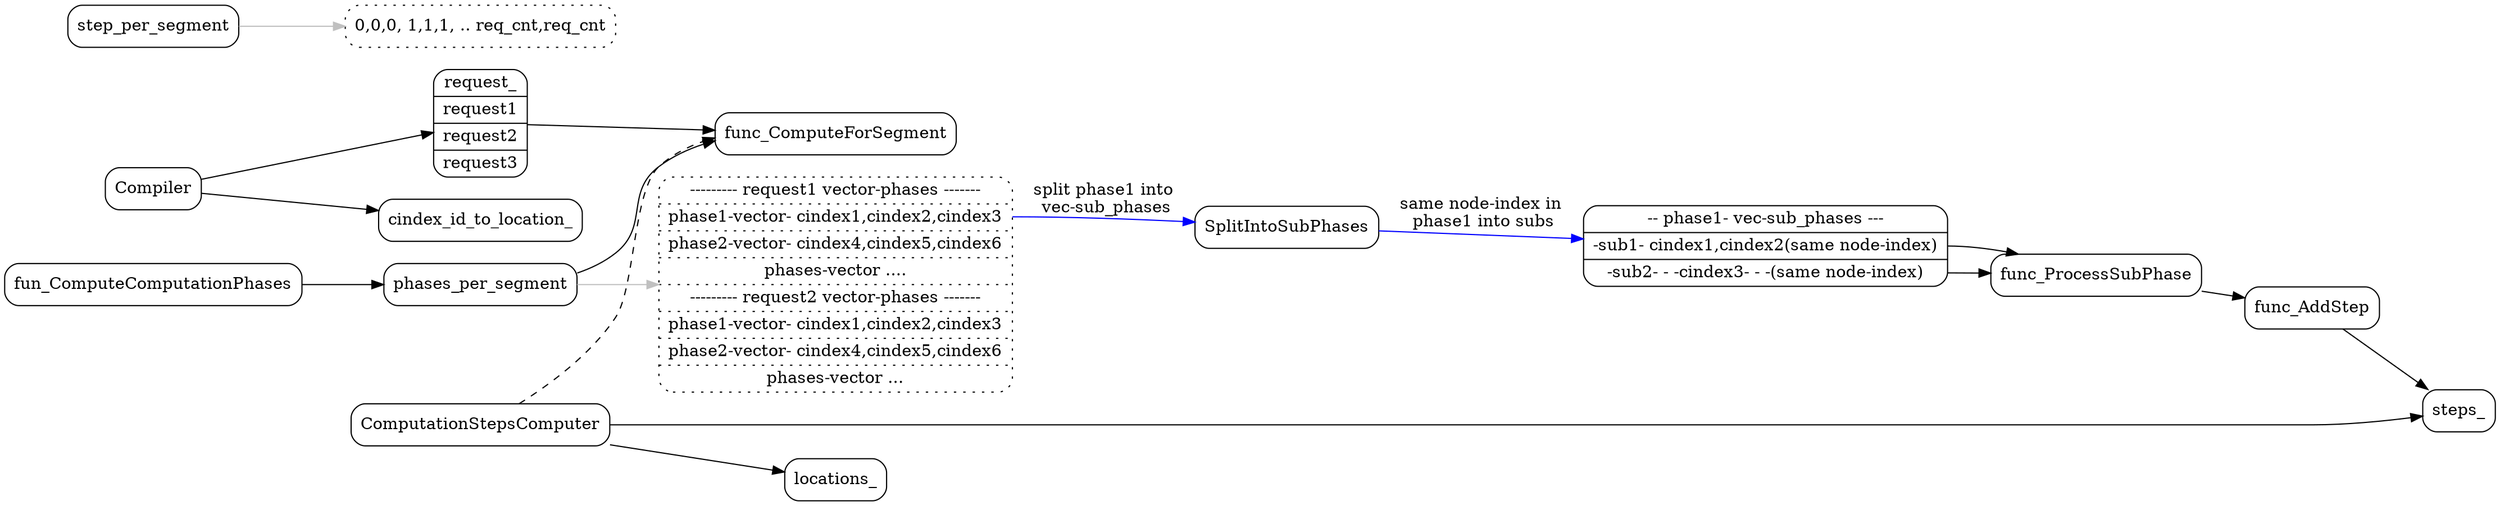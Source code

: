
digraph CreateComputationStep{
        rankdir=LR
        node[shape=Mrecord]

        Compiler -> cindex_id_to_location_
        Compiler -> request_
        request_[label="request_ | request1 | request2 | request3"]

        fun_ComputeComputationPhases -> phases_per_segment
        phases_per_segment -> pps_comment[color=grey]
        pps_comment[label=" --------- request1 vector-phases ------- | <one_phase> phase1-vector- cindex1,cindex2,cindex3 | phase2-vector- cindex4,cindex5,cindex6 | phases-vector ....  | --------- request2 vector-phases ------- | phase1-vector- cindex1,cindex2,cindex3 | phase2-vector- cindex4,cindex5,cindex6| phases-vector ... ", style=dotted]
        


        ComputationStepsComputer -> steps_
        ComputationStepsComputer -> locations_
        ComputationStepsComputer -> func_ComputeForSegment[style=dashed]
        phases_per_segment -> func_ComputeForSegment
        
        request_ -> func_ComputeForSegment


        pps_comment:one_phase -> SplitIntoSubPhases[label="split phase1 into\n vec-sub_phases", color=blue]
        SplitIntoSubPhases -> sub_phases[label="same node-index in\n phase1 into subs", color=blue]
        sub_phases[label="  -- phase1-   vec-sub_phases --- | <sub1> -sub1- cindex1,cindex2(same node-index) | <sub2>-sub2- - -cindex3- - -(same node-index)"]

        sub_phases:sub1 -> func_ProcessSubPhase
        sub_phases:sub2 -> func_ProcessSubPhase

        func_ProcessSubPhase -> func_AddStep
        func_AddStep -> steps_




        step_per_segment -> sps_comment[color=grey]
        sps_comment[label="0,0,0, 1,1,1, .. req_cnt,req_cnt", style=dotted]





        // ComputationStepsComputer -> steps_
        




}
